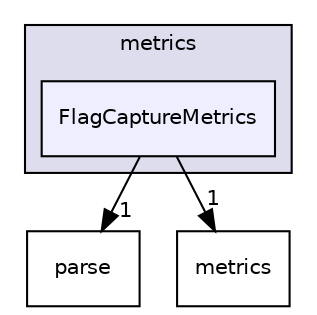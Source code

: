 digraph "/root/scrimmage/scrimmage/include/scrimmage/plugins/metrics/FlagCaptureMetrics" {
  compound=true
  node [ fontsize="10", fontname="Helvetica"];
  edge [ labelfontsize="10", labelfontname="Helvetica"];
  subgraph clusterdir_086d5cad8b1adde5b1fcb87b546f7637 {
    graph [ bgcolor="#ddddee", pencolor="black", label="metrics" fontname="Helvetica", fontsize="10", URL="dir_086d5cad8b1adde5b1fcb87b546f7637.html"]
  dir_163f453e43ffd3e2199ae508280a1e28 [shape=box, label="FlagCaptureMetrics", style="filled", fillcolor="#eeeeff", pencolor="black", URL="dir_163f453e43ffd3e2199ae508280a1e28.html"];
  }
  dir_6a6716f05b1e97ca5a8917dedbdea793 [shape=box label="parse" URL="dir_6a6716f05b1e97ca5a8917dedbdea793.html"];
  dir_81ac6949c353a3d04cd403a175b36275 [shape=box label="metrics" URL="dir_81ac6949c353a3d04cd403a175b36275.html"];
  dir_163f453e43ffd3e2199ae508280a1e28->dir_6a6716f05b1e97ca5a8917dedbdea793 [headlabel="1", labeldistance=1.5 headhref="dir_000103_000014.html"];
  dir_163f453e43ffd3e2199ae508280a1e28->dir_81ac6949c353a3d04cd403a175b36275 [headlabel="1", labeldistance=1.5 headhref="dir_000103_000011.html"];
}

